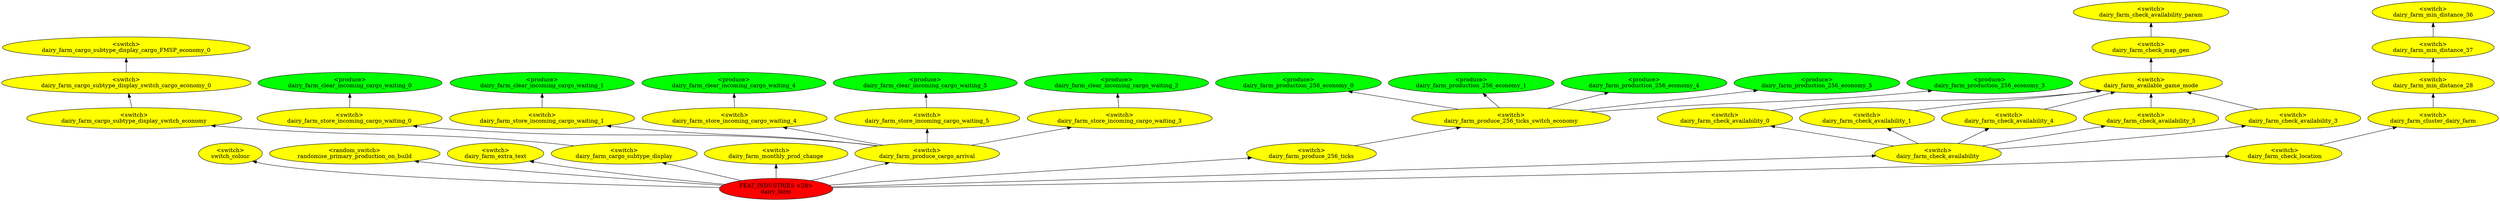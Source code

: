digraph {
rankdir="BT"
switch_colour [fillcolor=yellow style="filled" label="<switch>\nswitch_colour"]
randomise_primary_production_on_build [fillcolor=yellow style="filled" label="<random_switch>\nrandomise_primary_production_on_build"]
dairy_farm_extra_text [fillcolor=yellow style="filled" label="<switch>\ndairy_farm_extra_text"]
dairy_farm_cargo_subtype_display_cargo_FMSP_economy_0 [fillcolor=yellow style="filled" label="<switch>\ndairy_farm_cargo_subtype_display_cargo_FMSP_economy_0"]
dairy_farm_cargo_subtype_display_switch_cargo_economy_0 [fillcolor=yellow style="filled" label="<switch>\ndairy_farm_cargo_subtype_display_switch_cargo_economy_0"]
dairy_farm_cargo_subtype_display_switch_economy [fillcolor=yellow style="filled" label="<switch>\ndairy_farm_cargo_subtype_display_switch_economy"]
dairy_farm_cargo_subtype_display [fillcolor=yellow style="filled" label="<switch>\ndairy_farm_cargo_subtype_display"]
dairy_farm_monthly_prod_change [fillcolor=yellow style="filled" label="<switch>\ndairy_farm_monthly_prod_change"]
dairy_farm_clear_incoming_cargo_waiting_0 [fillcolor=green style="filled" label="<produce>\ndairy_farm_clear_incoming_cargo_waiting_0"]
dairy_farm_store_incoming_cargo_waiting_0 [fillcolor=yellow style="filled" label="<switch>\ndairy_farm_store_incoming_cargo_waiting_0"]
dairy_farm_clear_incoming_cargo_waiting_1 [fillcolor=green style="filled" label="<produce>\ndairy_farm_clear_incoming_cargo_waiting_1"]
dairy_farm_store_incoming_cargo_waiting_1 [fillcolor=yellow style="filled" label="<switch>\ndairy_farm_store_incoming_cargo_waiting_1"]
dairy_farm_clear_incoming_cargo_waiting_4 [fillcolor=green style="filled" label="<produce>\ndairy_farm_clear_incoming_cargo_waiting_4"]
dairy_farm_store_incoming_cargo_waiting_4 [fillcolor=yellow style="filled" label="<switch>\ndairy_farm_store_incoming_cargo_waiting_4"]
dairy_farm_clear_incoming_cargo_waiting_5 [fillcolor=green style="filled" label="<produce>\ndairy_farm_clear_incoming_cargo_waiting_5"]
dairy_farm_store_incoming_cargo_waiting_5 [fillcolor=yellow style="filled" label="<switch>\ndairy_farm_store_incoming_cargo_waiting_5"]
dairy_farm_clear_incoming_cargo_waiting_3 [fillcolor=green style="filled" label="<produce>\ndairy_farm_clear_incoming_cargo_waiting_3"]
dairy_farm_store_incoming_cargo_waiting_3 [fillcolor=yellow style="filled" label="<switch>\ndairy_farm_store_incoming_cargo_waiting_3"]
dairy_farm_produce_cargo_arrival [fillcolor=yellow style="filled" label="<switch>\ndairy_farm_produce_cargo_arrival"]
dairy_farm_production_256_economy_0 [fillcolor=green style="filled" label="<produce>\ndairy_farm_production_256_economy_0"]
dairy_farm_production_256_economy_1 [fillcolor=green style="filled" label="<produce>\ndairy_farm_production_256_economy_1"]
dairy_farm_production_256_economy_4 [fillcolor=green style="filled" label="<produce>\ndairy_farm_production_256_economy_4"]
dairy_farm_production_256_economy_5 [fillcolor=green style="filled" label="<produce>\ndairy_farm_production_256_economy_5"]
dairy_farm_production_256_economy_3 [fillcolor=green style="filled" label="<produce>\ndairy_farm_production_256_economy_3"]
dairy_farm_produce_256_ticks_switch_economy [fillcolor=yellow style="filled" label="<switch>\ndairy_farm_produce_256_ticks_switch_economy"]
dairy_farm_produce_256_ticks [fillcolor=yellow style="filled" label="<switch>\ndairy_farm_produce_256_ticks"]
dairy_farm_check_availability_param [fillcolor=yellow style="filled" label="<switch>\ndairy_farm_check_availability_param"]
dairy_farm_check_map_gen [fillcolor=yellow style="filled" label="<switch>\ndairy_farm_check_map_gen"]
dairy_farm_available_game_mode [fillcolor=yellow style="filled" label="<switch>\ndairy_farm_available_game_mode"]
dairy_farm_check_availability_0 [fillcolor=yellow style="filled" label="<switch>\ndairy_farm_check_availability_0"]
dairy_farm_check_availability_1 [fillcolor=yellow style="filled" label="<switch>\ndairy_farm_check_availability_1"]
dairy_farm_check_availability_4 [fillcolor=yellow style="filled" label="<switch>\ndairy_farm_check_availability_4"]
dairy_farm_check_availability_5 [fillcolor=yellow style="filled" label="<switch>\ndairy_farm_check_availability_5"]
dairy_farm_check_availability_3 [fillcolor=yellow style="filled" label="<switch>\ndairy_farm_check_availability_3"]
dairy_farm_check_availability [fillcolor=yellow style="filled" label="<switch>\ndairy_farm_check_availability"]
dairy_farm_min_distance_36 [fillcolor=yellow style="filled" label="<switch>\ndairy_farm_min_distance_36"]
dairy_farm_min_distance_37 [fillcolor=yellow style="filled" label="<switch>\ndairy_farm_min_distance_37"]
dairy_farm_min_distance_28 [fillcolor=yellow style="filled" label="<switch>\ndairy_farm_min_distance_28"]
dairy_farm_cluster_dairy_farm [fillcolor=yellow style="filled" label="<switch>\ndairy_farm_cluster_dairy_farm"]
dairy_farm_check_location [fillcolor=yellow style="filled" label="<switch>\ndairy_farm_check_location"]
dairy_farm [fillcolor=red style="filled" label="FEAT_INDUSTRIES <28>\ndairy_farm"]
dairy_farm_cluster_dairy_farm->dairy_farm_min_distance_28
dairy_farm_store_incoming_cargo_waiting_4->dairy_farm_clear_incoming_cargo_waiting_4
dairy_farm_check_availability->dairy_farm_check_availability_1
dairy_farm->dairy_farm_check_availability
dairy_farm->dairy_farm_produce_256_ticks
dairy_farm_check_availability_0->dairy_farm_available_game_mode
dairy_farm_check_location->dairy_farm_cluster_dairy_farm
dairy_farm_produce_256_ticks_switch_economy->dairy_farm_production_256_economy_1
dairy_farm->switch_colour
dairy_farm->dairy_farm_monthly_prod_change
dairy_farm_check_availability_5->dairy_farm_available_game_mode
dairy_farm_cargo_subtype_display_switch_cargo_economy_0->dairy_farm_cargo_subtype_display_cargo_FMSP_economy_0
dairy_farm_store_incoming_cargo_waiting_0->dairy_farm_clear_incoming_cargo_waiting_0
dairy_farm_store_incoming_cargo_waiting_5->dairy_farm_clear_incoming_cargo_waiting_5
dairy_farm_cargo_subtype_display_switch_economy->dairy_farm_cargo_subtype_display_switch_cargo_economy_0
dairy_farm_produce_256_ticks->dairy_farm_produce_256_ticks_switch_economy
dairy_farm->dairy_farm_cargo_subtype_display
dairy_farm_produce_256_ticks_switch_economy->dairy_farm_production_256_economy_4
dairy_farm_produce_256_ticks_switch_economy->dairy_farm_production_256_economy_0
dairy_farm_store_incoming_cargo_waiting_1->dairy_farm_clear_incoming_cargo_waiting_1
dairy_farm_cargo_subtype_display->dairy_farm_cargo_subtype_display_switch_economy
dairy_farm_check_availability_3->dairy_farm_available_game_mode
dairy_farm_produce_cargo_arrival->dairy_farm_store_incoming_cargo_waiting_3
dairy_farm_produce_cargo_arrival->dairy_farm_store_incoming_cargo_waiting_4
dairy_farm_produce_cargo_arrival->dairy_farm_store_incoming_cargo_waiting_5
dairy_farm_check_availability->dairy_farm_check_availability_3
dairy_farm->dairy_farm_extra_text
dairy_farm_available_game_mode->dairy_farm_check_map_gen
dairy_farm_check_availability->dairy_farm_check_availability_5
dairy_farm->dairy_farm_produce_cargo_arrival
dairy_farm->randomise_primary_production_on_build
dairy_farm->dairy_farm_check_location
dairy_farm_produce_256_ticks_switch_economy->dairy_farm_production_256_economy_3
dairy_farm_produce_cargo_arrival->dairy_farm_store_incoming_cargo_waiting_0
dairy_farm_check_availability_4->dairy_farm_available_game_mode
dairy_farm_min_distance_37->dairy_farm_min_distance_36
dairy_farm_produce_cargo_arrival->dairy_farm_store_incoming_cargo_waiting_1
dairy_farm_check_availability->dairy_farm_check_availability_0
dairy_farm_check_map_gen->dairy_farm_check_availability_param
dairy_farm_check_availability_1->dairy_farm_available_game_mode
dairy_farm_produce_256_ticks_switch_economy->dairy_farm_production_256_economy_5
dairy_farm_check_availability->dairy_farm_check_availability_4
dairy_farm_min_distance_28->dairy_farm_min_distance_37
dairy_farm_store_incoming_cargo_waiting_3->dairy_farm_clear_incoming_cargo_waiting_3
}
